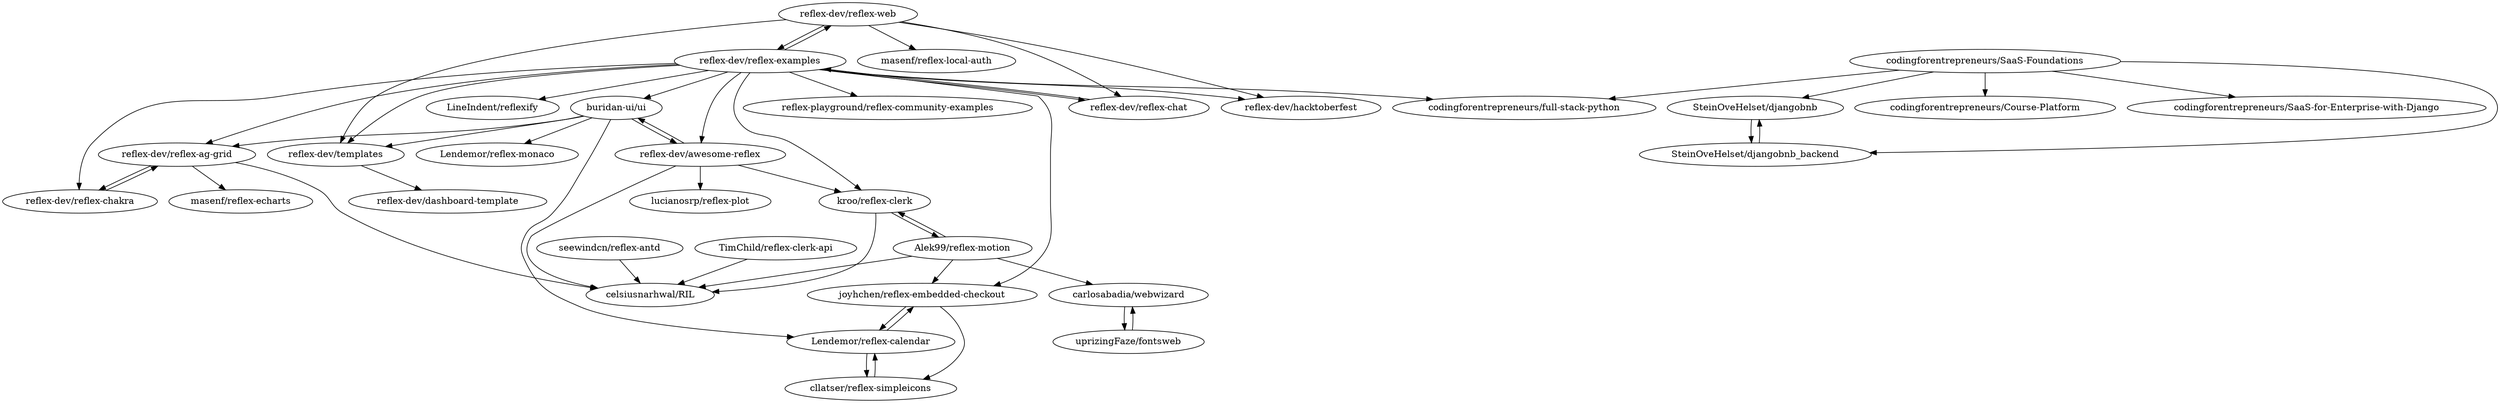 digraph G {
"reflex-dev/reflex-web" -> "reflex-dev/reflex-examples"
"reflex-dev/reflex-web" -> "reflex-dev/templates"
"reflex-dev/reflex-web" -> "reflex-dev/hacktoberfest"
"reflex-dev/reflex-web" -> "masenf/reflex-local-auth"
"reflex-dev/reflex-web" -> "reflex-dev/reflex-chat"
"reflex-dev/reflex-examples" -> "reflex-dev/reflex-web"
"reflex-dev/reflex-examples" -> "reflex-dev/reflex-chat"
"reflex-dev/reflex-examples" -> "buridan-ui/ui"
"reflex-dev/reflex-examples" -> "reflex-dev/templates"
"reflex-dev/reflex-examples" -> "LineIndent/reflexify"
"reflex-dev/reflex-examples" -> "joyhchen/reflex-embedded-checkout"
"reflex-dev/reflex-examples" -> "reflex-dev/awesome-reflex"
"reflex-dev/reflex-examples" -> "reflex-dev/reflex-chakra"
"reflex-dev/reflex-examples" -> "reflex-playground/reflex-community-examples"
"reflex-dev/reflex-examples" -> "codingforentrepreneurs/full-stack-python"
"reflex-dev/reflex-examples" -> "reflex-dev/reflex-ag-grid"
"reflex-dev/reflex-examples" -> "kroo/reflex-clerk"
"reflex-dev/reflex-examples" -> "reflex-dev/hacktoberfest"
"reflex-dev/reflex-chat" -> "reflex-dev/reflex-examples"
"SteinOveHelset/djangobnb" -> "SteinOveHelset/djangobnb_backend"
"SteinOveHelset/djangobnb_backend" -> "SteinOveHelset/djangobnb"
"carlosabadia/webwizard" -> "uprizingFaze/fontsweb"
"uprizingFaze/fontsweb" -> "carlosabadia/webwizard"
"joyhchen/reflex-embedded-checkout" -> "Lendemor/reflex-calendar"
"joyhchen/reflex-embedded-checkout" -> "cllatser/reflex-simpleicons"
"Alek99/reflex-motion" -> "kroo/reflex-clerk"
"Alek99/reflex-motion" -> "joyhchen/reflex-embedded-checkout"
"Alek99/reflex-motion" -> "celsiusnarhwal/RIL"
"Alek99/reflex-motion" -> "carlosabadia/webwizard"
"seewindcn/reflex-antd" -> "celsiusnarhwal/RIL"
"cllatser/reflex-simpleicons" -> "Lendemor/reflex-calendar"
"Lendemor/reflex-calendar" -> "joyhchen/reflex-embedded-checkout"
"Lendemor/reflex-calendar" -> "cllatser/reflex-simpleicons"
"codingforentrepreneurs/SaaS-Foundations" -> "codingforentrepreneurs/Course-Platform"
"codingforentrepreneurs/SaaS-Foundations" -> "codingforentrepreneurs/full-stack-python"
"codingforentrepreneurs/SaaS-Foundations" -> "SteinOveHelset/djangobnb_backend"
"codingforentrepreneurs/SaaS-Foundations" -> "SteinOveHelset/djangobnb"
"codingforentrepreneurs/SaaS-Foundations" -> "codingforentrepreneurs/SaaS-for-Enterprise-with-Django"
"reflex-dev/templates" -> "reflex-dev/dashboard-template"
"buridan-ui/ui" -> "reflex-dev/awesome-reflex"
"buridan-ui/ui" -> "reflex-dev/templates"
"buridan-ui/ui" -> "Lendemor/reflex-monaco"
"buridan-ui/ui" -> "Lendemor/reflex-calendar"
"buridan-ui/ui" -> "reflex-dev/reflex-ag-grid"
"reflex-dev/awesome-reflex" -> "kroo/reflex-clerk"
"reflex-dev/awesome-reflex" -> "buridan-ui/ui"
"reflex-dev/awesome-reflex" -> "lucianosrp/reflex-plot"
"reflex-dev/awesome-reflex" -> "celsiusnarhwal/RIL"
"kroo/reflex-clerk" -> "celsiusnarhwal/RIL"
"kroo/reflex-clerk" -> "Alek99/reflex-motion"
"reflex-dev/reflex-ag-grid" -> "reflex-dev/reflex-chakra"
"reflex-dev/reflex-ag-grid" -> "masenf/reflex-echarts"
"reflex-dev/reflex-ag-grid" -> "celsiusnarhwal/RIL"
"reflex-dev/reflex-chakra" -> "reflex-dev/reflex-ag-grid"
"TimChild/reflex-clerk-api" -> "celsiusnarhwal/RIL"
"reflex-dev/reflex-web" ["l"="2.76,46.994"]
"reflex-dev/reflex-examples" ["l"="2.773,47.022"]
"reflex-dev/templates" ["l"="2.74,47.009"]
"reflex-dev/hacktoberfest" ["l"="2.771,47.005"]
"masenf/reflex-local-auth" ["l"="2.75,46.973"]
"reflex-dev/reflex-chat" ["l"="2.792,46.998"]
"buridan-ui/ui" ["l"="2.75,47.035"]
"LineIndent/reflexify" ["l"="2.731,47.021"]
"joyhchen/reflex-embedded-checkout" ["l"="2.737,47.044"]
"reflex-dev/awesome-reflex" ["l"="2.767,47.046"]
"reflex-dev/reflex-chakra" ["l"="2.795,47.035"]
"reflex-playground/reflex-community-examples" ["l"="2.801,47.02"]
"codingforentrepreneurs/full-stack-python" ["l"="2.836,47.02"]
"reflex-dev/reflex-ag-grid" ["l"="2.781,47.043"]
"kroo/reflex-clerk" ["l"="2.756,47.052"]
"SteinOveHelset/djangobnb" ["l"="2.903,47"]
"SteinOveHelset/djangobnb_backend" ["l"="2.916,47.011"]
"carlosabadia/webwizard" ["l"="2.726,47.079"]
"uprizingFaze/fontsweb" ["l"="2.716,47.09"]
"Lendemor/reflex-calendar" ["l"="2.722,47.038"]
"cllatser/reflex-simpleicons" ["l"="2.71,47.046"]
"Alek99/reflex-motion" ["l"="2.741,47.064"]
"celsiusnarhwal/RIL" ["l"="2.767,47.063"]
"seewindcn/reflex-antd" ["l"="2.782,47.078"]
"codingforentrepreneurs/SaaS-Foundations" ["l"="2.887,47.02"]
"codingforentrepreneurs/Course-Platform" ["l"="2.892,47.039"]
"codingforentrepreneurs/SaaS-for-Enterprise-with-Django" ["l"="2.914,47.029"]
"reflex-dev/dashboard-template" ["l"="2.714,46.999"]
"Lendemor/reflex-monaco" ["l"="2.727,47.049"]
"lucianosrp/reflex-plot" ["l"="2.782,47.059"]
"masenf/reflex-echarts" ["l"="2.801,47.052"]
"TimChild/reflex-clerk-api" ["l"="2.763,47.079"]
}